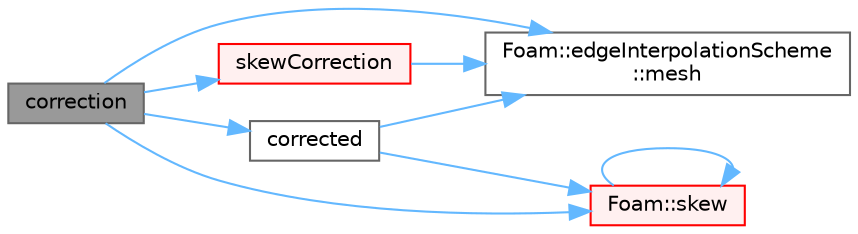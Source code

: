 digraph "correction"
{
 // LATEX_PDF_SIZE
  bgcolor="transparent";
  edge [fontname=Helvetica,fontsize=10,labelfontname=Helvetica,labelfontsize=10];
  node [fontname=Helvetica,fontsize=10,shape=box,height=0.2,width=0.4];
  rankdir="LR";
  Node1 [id="Node000001",label="correction",height=0.2,width=0.4,color="gray40", fillcolor="grey60", style="filled", fontcolor="black",tooltip=" "];
  Node1 -> Node2 [id="edge1_Node000001_Node000002",color="steelblue1",style="solid",tooltip=" "];
  Node2 [id="Node000002",label="corrected",height=0.2,width=0.4,color="grey40", fillcolor="white", style="filled",URL="$classFoam_1_1skewCorrectedEdgeInterpolation.html#a09ea734bf81e6dc77b1347909d536fc1",tooltip=" "];
  Node2 -> Node3 [id="edge2_Node000002_Node000003",color="steelblue1",style="solid",tooltip=" "];
  Node3 [id="Node000003",label="Foam::edgeInterpolationScheme\l::mesh",height=0.2,width=0.4,color="grey40", fillcolor="white", style="filled",URL="$classFoam_1_1edgeInterpolationScheme.html#ab02e5f435e5e77288bb4d91fcc998a9f",tooltip=" "];
  Node2 -> Node4 [id="edge3_Node000002_Node000004",color="steelblue1",style="solid",tooltip=" "];
  Node4 [id="Node000004",label="Foam::skew",height=0.2,width=0.4,color="red", fillcolor="#FFF0F0", style="filled",URL="$namespaceFoam.html#aec5060dc82b7727c5935153aa048b2c1",tooltip=" "];
  Node4 -> Node4 [id="edge4_Node000004_Node000004",color="steelblue1",style="solid",tooltip=" "];
  Node1 -> Node3 [id="edge5_Node000001_Node000003",color="steelblue1",style="solid",tooltip=" "];
  Node1 -> Node4 [id="edge6_Node000001_Node000004",color="steelblue1",style="solid",tooltip=" "];
  Node1 -> Node8 [id="edge7_Node000001_Node000008",color="steelblue1",style="solid",tooltip=" "];
  Node8 [id="Node000008",label="skewCorrection",height=0.2,width=0.4,color="red", fillcolor="#FFF0F0", style="filled",URL="$classFoam_1_1skewCorrectedEdgeInterpolation.html#a1ee60e302ed246732a5c51fd6fcc4688",tooltip=" "];
  Node8 -> Node3 [id="edge8_Node000008_Node000003",color="steelblue1",style="solid",tooltip=" "];
}
